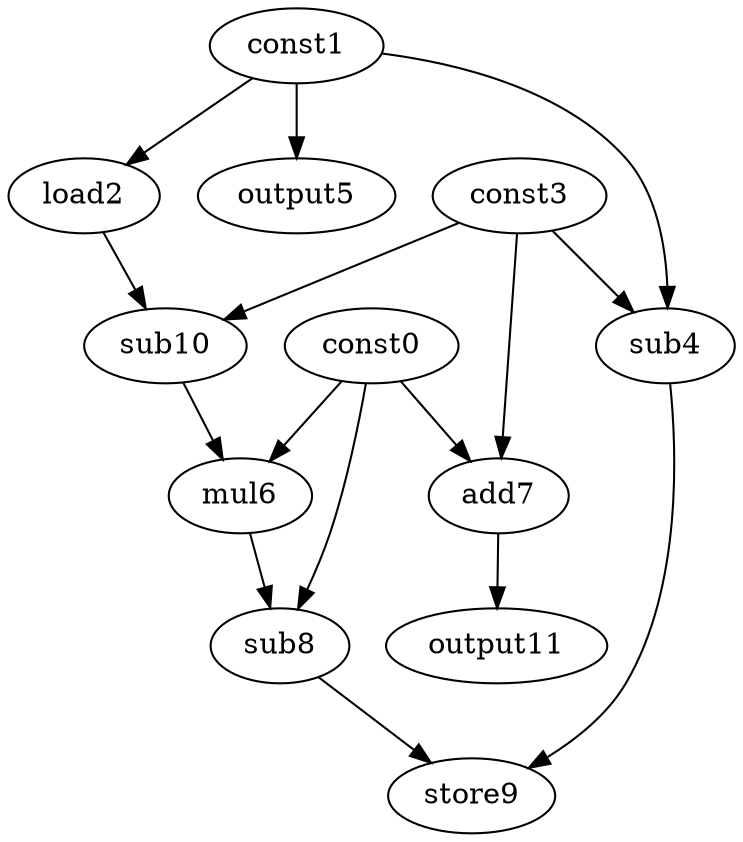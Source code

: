 digraph G { 
const0[opcode=const]; 
const1[opcode=const]; 
load2[opcode=load]; 
const3[opcode=const]; 
sub4[opcode=sub]; 
output5[opcode=output]; 
mul6[opcode=mul]; 
add7[opcode=add]; 
sub8[opcode=sub]; 
store9[opcode=store]; 
sub10[opcode=sub]; 
output11[opcode=output]; 
const1->load2[operand=0];
const1->sub4[operand=0];
const3->sub4[operand=1];
const1->output5[operand=0];
const0->add7[operand=0];
const3->add7[operand=1];
load2->sub10[operand=0];
const3->sub10[operand=1];
add7->output11[operand=0];
const0->mul6[operand=0];
sub10->mul6[operand=1];
const0->sub8[operand=0];
mul6->sub8[operand=1];
sub8->store9[operand=0];
sub4->store9[operand=1];
}
